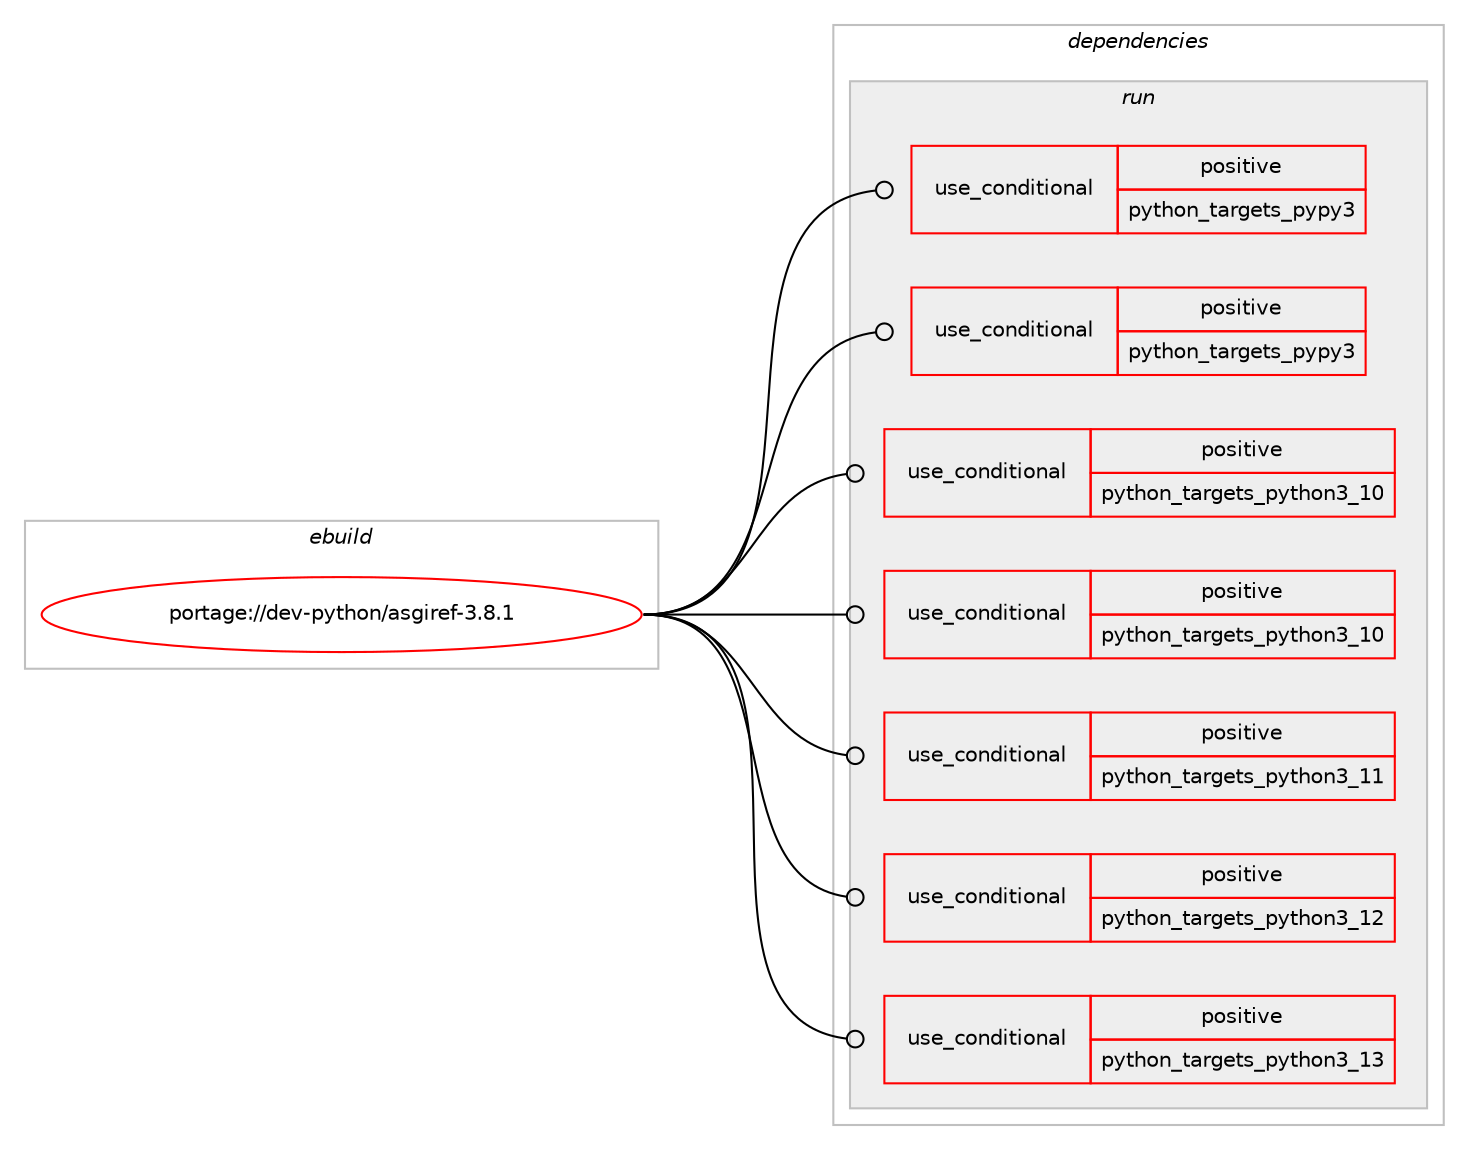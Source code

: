 digraph prolog {

# *************
# Graph options
# *************

newrank=true;
concentrate=true;
compound=true;
graph [rankdir=LR,fontname=Helvetica,fontsize=10,ranksep=1.5];#, ranksep=2.5, nodesep=0.2];
edge  [arrowhead=vee];
node  [fontname=Helvetica,fontsize=10];

# **********
# The ebuild
# **********

subgraph cluster_leftcol {
color=gray;
rank=same;
label=<<i>ebuild</i>>;
id [label="portage://dev-python/asgiref-3.8.1", color=red, width=4, href="../dev-python/asgiref-3.8.1.svg"];
}

# ****************
# The dependencies
# ****************

subgraph cluster_midcol {
color=gray;
label=<<i>dependencies</i>>;
subgraph cluster_compile {
fillcolor="#eeeeee";
style=filled;
label=<<i>compile</i>>;
}
subgraph cluster_compileandrun {
fillcolor="#eeeeee";
style=filled;
label=<<i>compile and run</i>>;
}
subgraph cluster_run {
fillcolor="#eeeeee";
style=filled;
label=<<i>run</i>>;
subgraph cond30147 {
dependency71361 [label=<<TABLE BORDER="0" CELLBORDER="1" CELLSPACING="0" CELLPADDING="4"><TR><TD ROWSPAN="3" CELLPADDING="10">use_conditional</TD></TR><TR><TD>positive</TD></TR><TR><TD>python_targets_pypy3</TD></TR></TABLE>>, shape=none, color=red];
# *** BEGIN UNKNOWN DEPENDENCY TYPE (TODO) ***
# dependency71361 -> package_dependency(portage://dev-python/asgiref-3.8.1,run,no,dev-python,pypy3,none,[,,],any_same_slot,[])
# *** END UNKNOWN DEPENDENCY TYPE (TODO) ***

}
id:e -> dependency71361:w [weight=20,style="solid",arrowhead="odot"];
subgraph cond30148 {
dependency71362 [label=<<TABLE BORDER="0" CELLBORDER="1" CELLSPACING="0" CELLPADDING="4"><TR><TD ROWSPAN="3" CELLPADDING="10">use_conditional</TD></TR><TR><TD>positive</TD></TR><TR><TD>python_targets_pypy3</TD></TR></TABLE>>, shape=none, color=red];
# *** BEGIN UNKNOWN DEPENDENCY TYPE (TODO) ***
# dependency71362 -> package_dependency(portage://dev-python/asgiref-3.8.1,run,no,dev-python,typing-extensions,none,[,,],[],[use(optenable(python_targets_pypy3),negative),use(optenable(python_targets_python3_10),negative)])
# *** END UNKNOWN DEPENDENCY TYPE (TODO) ***

}
id:e -> dependency71362:w [weight=20,style="solid",arrowhead="odot"];
subgraph cond30149 {
dependency71363 [label=<<TABLE BORDER="0" CELLBORDER="1" CELLSPACING="0" CELLPADDING="4"><TR><TD ROWSPAN="3" CELLPADDING="10">use_conditional</TD></TR><TR><TD>positive</TD></TR><TR><TD>python_targets_python3_10</TD></TR></TABLE>>, shape=none, color=red];
# *** BEGIN UNKNOWN DEPENDENCY TYPE (TODO) ***
# dependency71363 -> package_dependency(portage://dev-python/asgiref-3.8.1,run,no,dev-lang,python,none,[,,],[slot(3.10)],[])
# *** END UNKNOWN DEPENDENCY TYPE (TODO) ***

}
id:e -> dependency71363:w [weight=20,style="solid",arrowhead="odot"];
subgraph cond30150 {
dependency71364 [label=<<TABLE BORDER="0" CELLBORDER="1" CELLSPACING="0" CELLPADDING="4"><TR><TD ROWSPAN="3" CELLPADDING="10">use_conditional</TD></TR><TR><TD>positive</TD></TR><TR><TD>python_targets_python3_10</TD></TR></TABLE>>, shape=none, color=red];
# *** BEGIN UNKNOWN DEPENDENCY TYPE (TODO) ***
# dependency71364 -> package_dependency(portage://dev-python/asgiref-3.8.1,run,no,dev-python,typing-extensions,none,[,,],[],[use(optenable(python_targets_pypy3),negative),use(optenable(python_targets_python3_10),negative)])
# *** END UNKNOWN DEPENDENCY TYPE (TODO) ***

}
id:e -> dependency71364:w [weight=20,style="solid",arrowhead="odot"];
subgraph cond30151 {
dependency71365 [label=<<TABLE BORDER="0" CELLBORDER="1" CELLSPACING="0" CELLPADDING="4"><TR><TD ROWSPAN="3" CELLPADDING="10">use_conditional</TD></TR><TR><TD>positive</TD></TR><TR><TD>python_targets_python3_11</TD></TR></TABLE>>, shape=none, color=red];
# *** BEGIN UNKNOWN DEPENDENCY TYPE (TODO) ***
# dependency71365 -> package_dependency(portage://dev-python/asgiref-3.8.1,run,no,dev-lang,python,none,[,,],[slot(3.11)],[])
# *** END UNKNOWN DEPENDENCY TYPE (TODO) ***

}
id:e -> dependency71365:w [weight=20,style="solid",arrowhead="odot"];
subgraph cond30152 {
dependency71366 [label=<<TABLE BORDER="0" CELLBORDER="1" CELLSPACING="0" CELLPADDING="4"><TR><TD ROWSPAN="3" CELLPADDING="10">use_conditional</TD></TR><TR><TD>positive</TD></TR><TR><TD>python_targets_python3_12</TD></TR></TABLE>>, shape=none, color=red];
# *** BEGIN UNKNOWN DEPENDENCY TYPE (TODO) ***
# dependency71366 -> package_dependency(portage://dev-python/asgiref-3.8.1,run,no,dev-lang,python,none,[,,],[slot(3.12)],[])
# *** END UNKNOWN DEPENDENCY TYPE (TODO) ***

}
id:e -> dependency71366:w [weight=20,style="solid",arrowhead="odot"];
subgraph cond30153 {
dependency71367 [label=<<TABLE BORDER="0" CELLBORDER="1" CELLSPACING="0" CELLPADDING="4"><TR><TD ROWSPAN="3" CELLPADDING="10">use_conditional</TD></TR><TR><TD>positive</TD></TR><TR><TD>python_targets_python3_13</TD></TR></TABLE>>, shape=none, color=red];
# *** BEGIN UNKNOWN DEPENDENCY TYPE (TODO) ***
# dependency71367 -> package_dependency(portage://dev-python/asgiref-3.8.1,run,no,dev-lang,python,none,[,,],[slot(3.13)],[])
# *** END UNKNOWN DEPENDENCY TYPE (TODO) ***

}
id:e -> dependency71367:w [weight=20,style="solid",arrowhead="odot"];
}
}

# **************
# The candidates
# **************

subgraph cluster_choices {
rank=same;
color=gray;
label=<<i>candidates</i>>;

}

}
